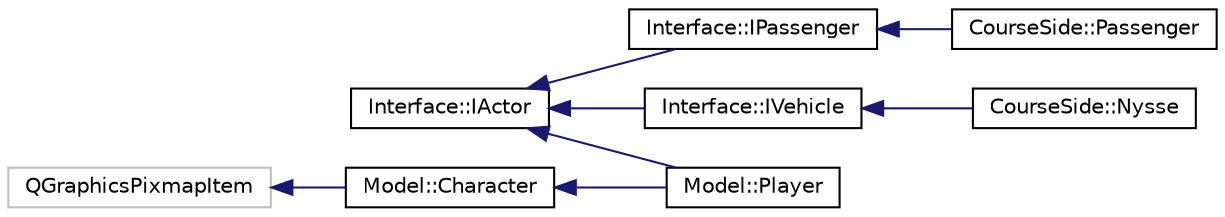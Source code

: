 digraph "Graphical Class Hierarchy"
{
 // LATEX_PDF_SIZE
  edge [fontname="Helvetica",fontsize="10",labelfontname="Helvetica",labelfontsize="10"];
  node [fontname="Helvetica",fontsize="10",shape=record];
  rankdir="LR";
  Node25 [label="Interface::IActor",height=0.2,width=0.4,color="black", fillcolor="white", style="filled",URL="$class_interface_1_1_i_actor.html",tooltip="ActorIF is an interface, which every single actor moving in the game implements."];
  Node25 -> Node26 [dir="back",color="midnightblue",fontsize="10",style="solid",fontname="Helvetica"];
  Node26 [label="Interface::IPassenger",height=0.2,width=0.4,color="black", fillcolor="white", style="filled",URL="$class_interface_1_1_i_passenger.html",tooltip="PassengerIF is an interface which every passenger in game implements."];
  Node26 -> Node27 [dir="back",color="midnightblue",fontsize="10",style="solid",fontname="Helvetica"];
  Node27 [label="CourseSide::Passenger",height=0.2,width=0.4,color="black", fillcolor="white", style="filled",URL="$class_course_side_1_1_passenger.html",tooltip=" "];
  Node25 -> Node28 [dir="back",color="midnightblue",fontsize="10",style="solid",fontname="Helvetica"];
  Node28 [label="Interface::IVehicle",height=0.2,width=0.4,color="black", fillcolor="white", style="filled",URL="$class_interface_1_1_i_vehicle.html",tooltip="VehicleIF is an interface that describes vehicles (nysse) in game."];
  Node28 -> Node29 [dir="back",color="midnightblue",fontsize="10",style="solid",fontname="Helvetica"];
  Node29 [label="CourseSide::Nysse",height=0.2,width=0.4,color="black", fillcolor="white", style="filled",URL="$class_course_side_1_1_nysse.html",tooltip=" "];
  Node25 -> Node1 [dir="back",color="midnightblue",fontsize="10",style="solid",fontname="Helvetica"];
  Node1 [label="Model::Player",height=0.2,width=0.4,color="black", fillcolor="white", style="filled",URL="$class_model_1_1_player.html",tooltip="The Player class - define our main player @inherits Charactor @inherits IActor."];
  Node8 [label="QGraphicsPixmapItem",height=0.2,width=0.4,color="grey75", fillcolor="white", style="filled",tooltip=" "];
  Node8 -> Node0 [dir="back",color="midnightblue",fontsize="10",style="solid",fontname="Helvetica"];
  Node0 [label="Model::Character",height=0.2,width=0.4,color="black", fillcolor="white", style="filled",URL="$class_model_1_1_character.html",tooltip="The Character class - defines items on the map @inherits GraphicsPixmapItem."];
  Node0 -> Node1 [dir="back",color="midnightblue",fontsize="10",style="solid",fontname="Helvetica"];
}
